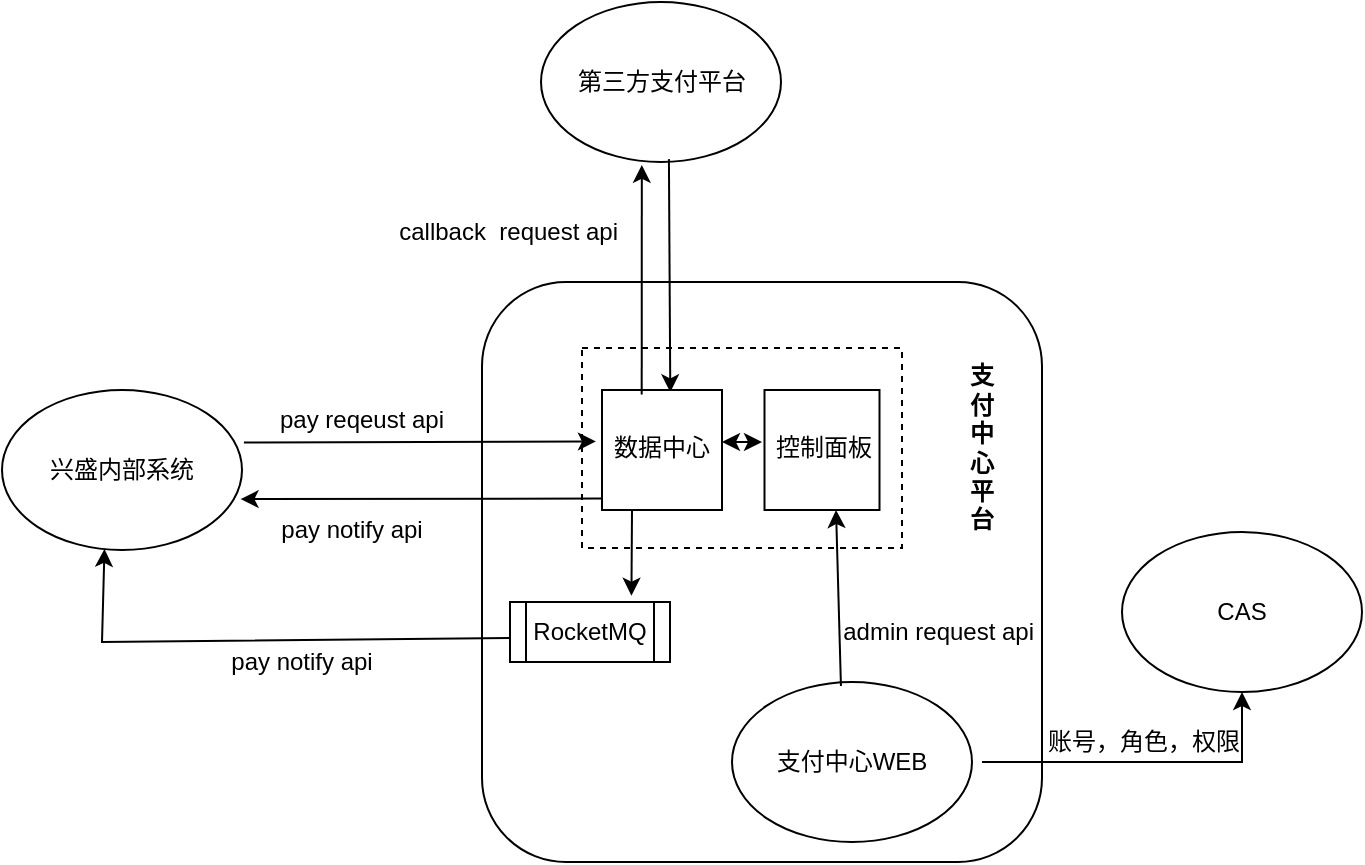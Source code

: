 <mxfile version="24.5.4" type="github">
  <diagram name="第 1 页" id="GJu2xxcoTFwMfSf1zXex">
    <mxGraphModel dx="819" dy="426" grid="1" gridSize="10" guides="1" tooltips="1" connect="1" arrows="1" fold="1" page="1" pageScale="1" pageWidth="827" pageHeight="1169" math="0" shadow="0">
      <root>
        <mxCell id="0" />
        <mxCell id="1" parent="0" />
        <mxCell id="ucPU0BhQU4PBDt9Wd7j5-8" value="" style="rounded=1;whiteSpace=wrap;html=1;" vertex="1" parent="1">
          <mxGeometry x="340" y="200" width="280" height="290" as="geometry" />
        </mxCell>
        <mxCell id="ucPU0BhQU4PBDt9Wd7j5-1" value="" style="rounded=0;whiteSpace=wrap;html=1;dashed=1;" vertex="1" parent="1">
          <mxGeometry x="390" y="233" width="160" height="100" as="geometry" />
        </mxCell>
        <mxCell id="ucPU0BhQU4PBDt9Wd7j5-2" value="兴盛内部系统" style="ellipse;whiteSpace=wrap;html=1;" vertex="1" parent="1">
          <mxGeometry x="100" y="254" width="120" height="80" as="geometry" />
        </mxCell>
        <mxCell id="ucPU0BhQU4PBDt9Wd7j5-3" value="支付中心WEB" style="ellipse;whiteSpace=wrap;html=1;" vertex="1" parent="1">
          <mxGeometry x="465" y="400" width="120" height="80" as="geometry" />
        </mxCell>
        <mxCell id="ucPU0BhQU4PBDt9Wd7j5-4" value="第三方支付平台" style="ellipse;whiteSpace=wrap;html=1;" vertex="1" parent="1">
          <mxGeometry x="369.5" y="60" width="120" height="80" as="geometry" />
        </mxCell>
        <mxCell id="ucPU0BhQU4PBDt9Wd7j5-5" value="" style="endArrow=classic;html=1;rounded=0;entryX=-0.042;entryY=0.39;entryDx=0;entryDy=0;exitX=0.008;exitY=0.876;exitDx=0;exitDy=0;exitPerimeter=0;entryPerimeter=0;" edge="1" parent="1" source="ucPU0BhQU4PBDt9Wd7j5-12" target="ucPU0BhQU4PBDt9Wd7j5-19">
          <mxGeometry width="50" height="50" relative="1" as="geometry">
            <mxPoint x="240" y="260" as="sourcePoint" />
            <mxPoint x="290" y="210" as="targetPoint" />
          </mxGeometry>
        </mxCell>
        <mxCell id="ucPU0BhQU4PBDt9Wd7j5-6" value="" style="endArrow=classic;html=1;rounded=0;exitX=0.533;exitY=0.982;exitDx=0;exitDy=0;exitPerimeter=0;entryX=0.569;entryY=0.019;entryDx=0;entryDy=0;entryPerimeter=0;" edge="1" parent="1" source="ucPU0BhQU4PBDt9Wd7j5-4" target="ucPU0BhQU4PBDt9Wd7j5-17">
          <mxGeometry width="50" height="50" relative="1" as="geometry">
            <mxPoint x="450" y="220" as="sourcePoint" />
            <mxPoint x="433" y="250" as="targetPoint" />
          </mxGeometry>
        </mxCell>
        <mxCell id="ucPU0BhQU4PBDt9Wd7j5-7" value="" style="endArrow=classic;html=1;rounded=0;entryX=0.622;entryY=1;entryDx=0;entryDy=0;entryPerimeter=0;exitX=0.454;exitY=0.025;exitDx=0;exitDy=0;exitPerimeter=0;" edge="1" parent="1" source="ucPU0BhQU4PBDt9Wd7j5-3" target="ucPU0BhQU4PBDt9Wd7j5-18">
          <mxGeometry width="50" height="50" relative="1" as="geometry">
            <mxPoint x="440" y="390" as="sourcePoint" />
            <mxPoint x="490" y="340" as="targetPoint" />
          </mxGeometry>
        </mxCell>
        <mxCell id="ucPU0BhQU4PBDt9Wd7j5-9" value="&lt;b&gt;支&lt;/b&gt;&lt;div&gt;&lt;b&gt;付&lt;/b&gt;&lt;/div&gt;&lt;div&gt;&lt;b&gt;中&lt;/b&gt;&lt;/div&gt;&lt;div&gt;&lt;b&gt;心&lt;/b&gt;&lt;/div&gt;&lt;div&gt;&lt;b&gt;平&lt;/b&gt;&lt;/div&gt;&lt;div&gt;&lt;b&gt;台&lt;/b&gt;&lt;/div&gt;" style="text;html=1;align=center;verticalAlign=middle;whiteSpace=wrap;rounded=0;" vertex="1" parent="1">
          <mxGeometry x="560" y="268" width="60" height="30" as="geometry" />
        </mxCell>
        <mxCell id="ucPU0BhQU4PBDt9Wd7j5-11" value="" style="endArrow=classic;html=1;rounded=0;exitX=0.007;exitY=0.905;exitDx=0;exitDy=0;entryX=0.994;entryY=0.657;entryDx=0;entryDy=0;entryPerimeter=0;exitPerimeter=0;" edge="1" parent="1" source="ucPU0BhQU4PBDt9Wd7j5-17">
          <mxGeometry width="50" height="50" relative="1" as="geometry">
            <mxPoint x="400.42" y="311.98" as="sourcePoint" />
            <mxPoint x="219.28" y="308.56" as="targetPoint" />
          </mxGeometry>
        </mxCell>
        <mxCell id="ucPU0BhQU4PBDt9Wd7j5-12" value="pay reqeust api" style="text;html=1;align=center;verticalAlign=middle;whiteSpace=wrap;rounded=0;" vertex="1" parent="1">
          <mxGeometry x="220" y="254" width="120" height="30" as="geometry" />
        </mxCell>
        <mxCell id="ucPU0BhQU4PBDt9Wd7j5-13" value="admin request api&amp;nbsp;" style="text;html=1;align=center;verticalAlign=middle;whiteSpace=wrap;rounded=0;" vertex="1" parent="1">
          <mxGeometry x="500" y="360" width="140" height="30" as="geometry" />
        </mxCell>
        <mxCell id="ucPU0BhQU4PBDt9Wd7j5-14" value="callback&amp;nbsp; request api&amp;nbsp;" style="text;html=1;align=center;verticalAlign=middle;whiteSpace=wrap;rounded=0;" vertex="1" parent="1">
          <mxGeometry x="270" y="160" width="170" height="30" as="geometry" />
        </mxCell>
        <mxCell id="ucPU0BhQU4PBDt9Wd7j5-15" value="pay notify api" style="text;html=1;align=center;verticalAlign=middle;whiteSpace=wrap;rounded=0;" vertex="1" parent="1">
          <mxGeometry x="230" y="309" width="90" height="30" as="geometry" />
        </mxCell>
        <mxCell id="ucPU0BhQU4PBDt9Wd7j5-17" value="" style="rounded=0;whiteSpace=wrap;html=1;" vertex="1" parent="1">
          <mxGeometry x="400" y="254" width="60" height="60" as="geometry" />
        </mxCell>
        <mxCell id="ucPU0BhQU4PBDt9Wd7j5-18" value="" style="rounded=0;whiteSpace=wrap;html=1;" vertex="1" parent="1">
          <mxGeometry x="481.25" y="254" width="57.5" height="60" as="geometry" />
        </mxCell>
        <mxCell id="ucPU0BhQU4PBDt9Wd7j5-19" value="数据中心" style="text;html=1;align=center;verticalAlign=middle;whiteSpace=wrap;rounded=0;" vertex="1" parent="1">
          <mxGeometry x="399.5" y="268" width="60" height="30" as="geometry" />
        </mxCell>
        <mxCell id="ucPU0BhQU4PBDt9Wd7j5-20" value="控制面板" style="text;html=1;align=center;verticalAlign=middle;whiteSpace=wrap;rounded=0;" vertex="1" parent="1">
          <mxGeometry x="481.25" y="268" width="60" height="30" as="geometry" />
        </mxCell>
        <mxCell id="ucPU0BhQU4PBDt9Wd7j5-21" value="RocketMQ" style="shape=process;whiteSpace=wrap;html=1;backgroundOutline=1;" vertex="1" parent="1">
          <mxGeometry x="354" y="360" width="80" height="30" as="geometry" />
        </mxCell>
        <mxCell id="ucPU0BhQU4PBDt9Wd7j5-22" value="CAS" style="ellipse;whiteSpace=wrap;html=1;" vertex="1" parent="1">
          <mxGeometry x="660" y="325" width="120" height="80" as="geometry" />
        </mxCell>
        <mxCell id="ucPU0BhQU4PBDt9Wd7j5-23" value="" style="endArrow=classic;html=1;rounded=0;entryX=0.5;entryY=1;entryDx=0;entryDy=0;" edge="1" parent="1" target="ucPU0BhQU4PBDt9Wd7j5-22">
          <mxGeometry width="50" height="50" relative="1" as="geometry">
            <mxPoint x="590" y="440" as="sourcePoint" />
            <mxPoint x="580" y="390" as="targetPoint" />
            <Array as="points">
              <mxPoint x="720" y="440" />
            </Array>
          </mxGeometry>
        </mxCell>
        <mxCell id="ucPU0BhQU4PBDt9Wd7j5-24" value="账号，角色，权限" style="text;html=1;align=center;verticalAlign=middle;whiteSpace=wrap;rounded=0;" vertex="1" parent="1">
          <mxGeometry x="606" y="415" width="130" height="30" as="geometry" />
        </mxCell>
        <mxCell id="ucPU0BhQU4PBDt9Wd7j5-26" value="" style="endArrow=classic;html=1;rounded=0;exitX=-0.004;exitY=0.6;exitDx=0;exitDy=0;exitPerimeter=0;entryX=0.427;entryY=0.993;entryDx=0;entryDy=0;entryPerimeter=0;" edge="1" parent="1" source="ucPU0BhQU4PBDt9Wd7j5-21" target="ucPU0BhQU4PBDt9Wd7j5-2">
          <mxGeometry width="50" height="50" relative="1" as="geometry">
            <mxPoint x="100" y="380" as="sourcePoint" />
            <mxPoint x="150" y="340" as="targetPoint" />
            <Array as="points">
              <mxPoint x="150" y="380" />
            </Array>
          </mxGeometry>
        </mxCell>
        <mxCell id="ucPU0BhQU4PBDt9Wd7j5-27" value="pay notify api" style="text;html=1;align=center;verticalAlign=middle;whiteSpace=wrap;rounded=0;" vertex="1" parent="1">
          <mxGeometry x="210" y="375" width="80" height="30" as="geometry" />
        </mxCell>
        <mxCell id="ucPU0BhQU4PBDt9Wd7j5-30" value="" style="endArrow=classic;html=1;rounded=0;exitX=0.25;exitY=1;exitDx=0;exitDy=0;entryX=0.759;entryY=-0.105;entryDx=0;entryDy=0;entryPerimeter=0;" edge="1" parent="1" source="ucPU0BhQU4PBDt9Wd7j5-17" target="ucPU0BhQU4PBDt9Wd7j5-21">
          <mxGeometry width="50" height="50" relative="1" as="geometry">
            <mxPoint x="430" y="370" as="sourcePoint" />
            <mxPoint x="411" y="350" as="targetPoint" />
          </mxGeometry>
        </mxCell>
        <mxCell id="ucPU0BhQU4PBDt9Wd7j5-31" value="" style="endArrow=classic;startArrow=classic;html=1;rounded=0;" edge="1" parent="1">
          <mxGeometry width="50" height="50" relative="1" as="geometry">
            <mxPoint x="460" y="280" as="sourcePoint" />
            <mxPoint x="480" y="280" as="targetPoint" />
          </mxGeometry>
        </mxCell>
        <mxCell id="ucPU0BhQU4PBDt9Wd7j5-32" value="" style="endArrow=classic;html=1;rounded=0;exitX=0.331;exitY=0.038;exitDx=0;exitDy=0;exitPerimeter=0;entryX=0.42;entryY=1.018;entryDx=0;entryDy=0;entryPerimeter=0;" edge="1" parent="1" source="ucPU0BhQU4PBDt9Wd7j5-17" target="ucPU0BhQU4PBDt9Wd7j5-4">
          <mxGeometry width="50" height="50" relative="1" as="geometry">
            <mxPoint x="390" y="190" as="sourcePoint" />
            <mxPoint x="440" y="140" as="targetPoint" />
          </mxGeometry>
        </mxCell>
      </root>
    </mxGraphModel>
  </diagram>
</mxfile>
